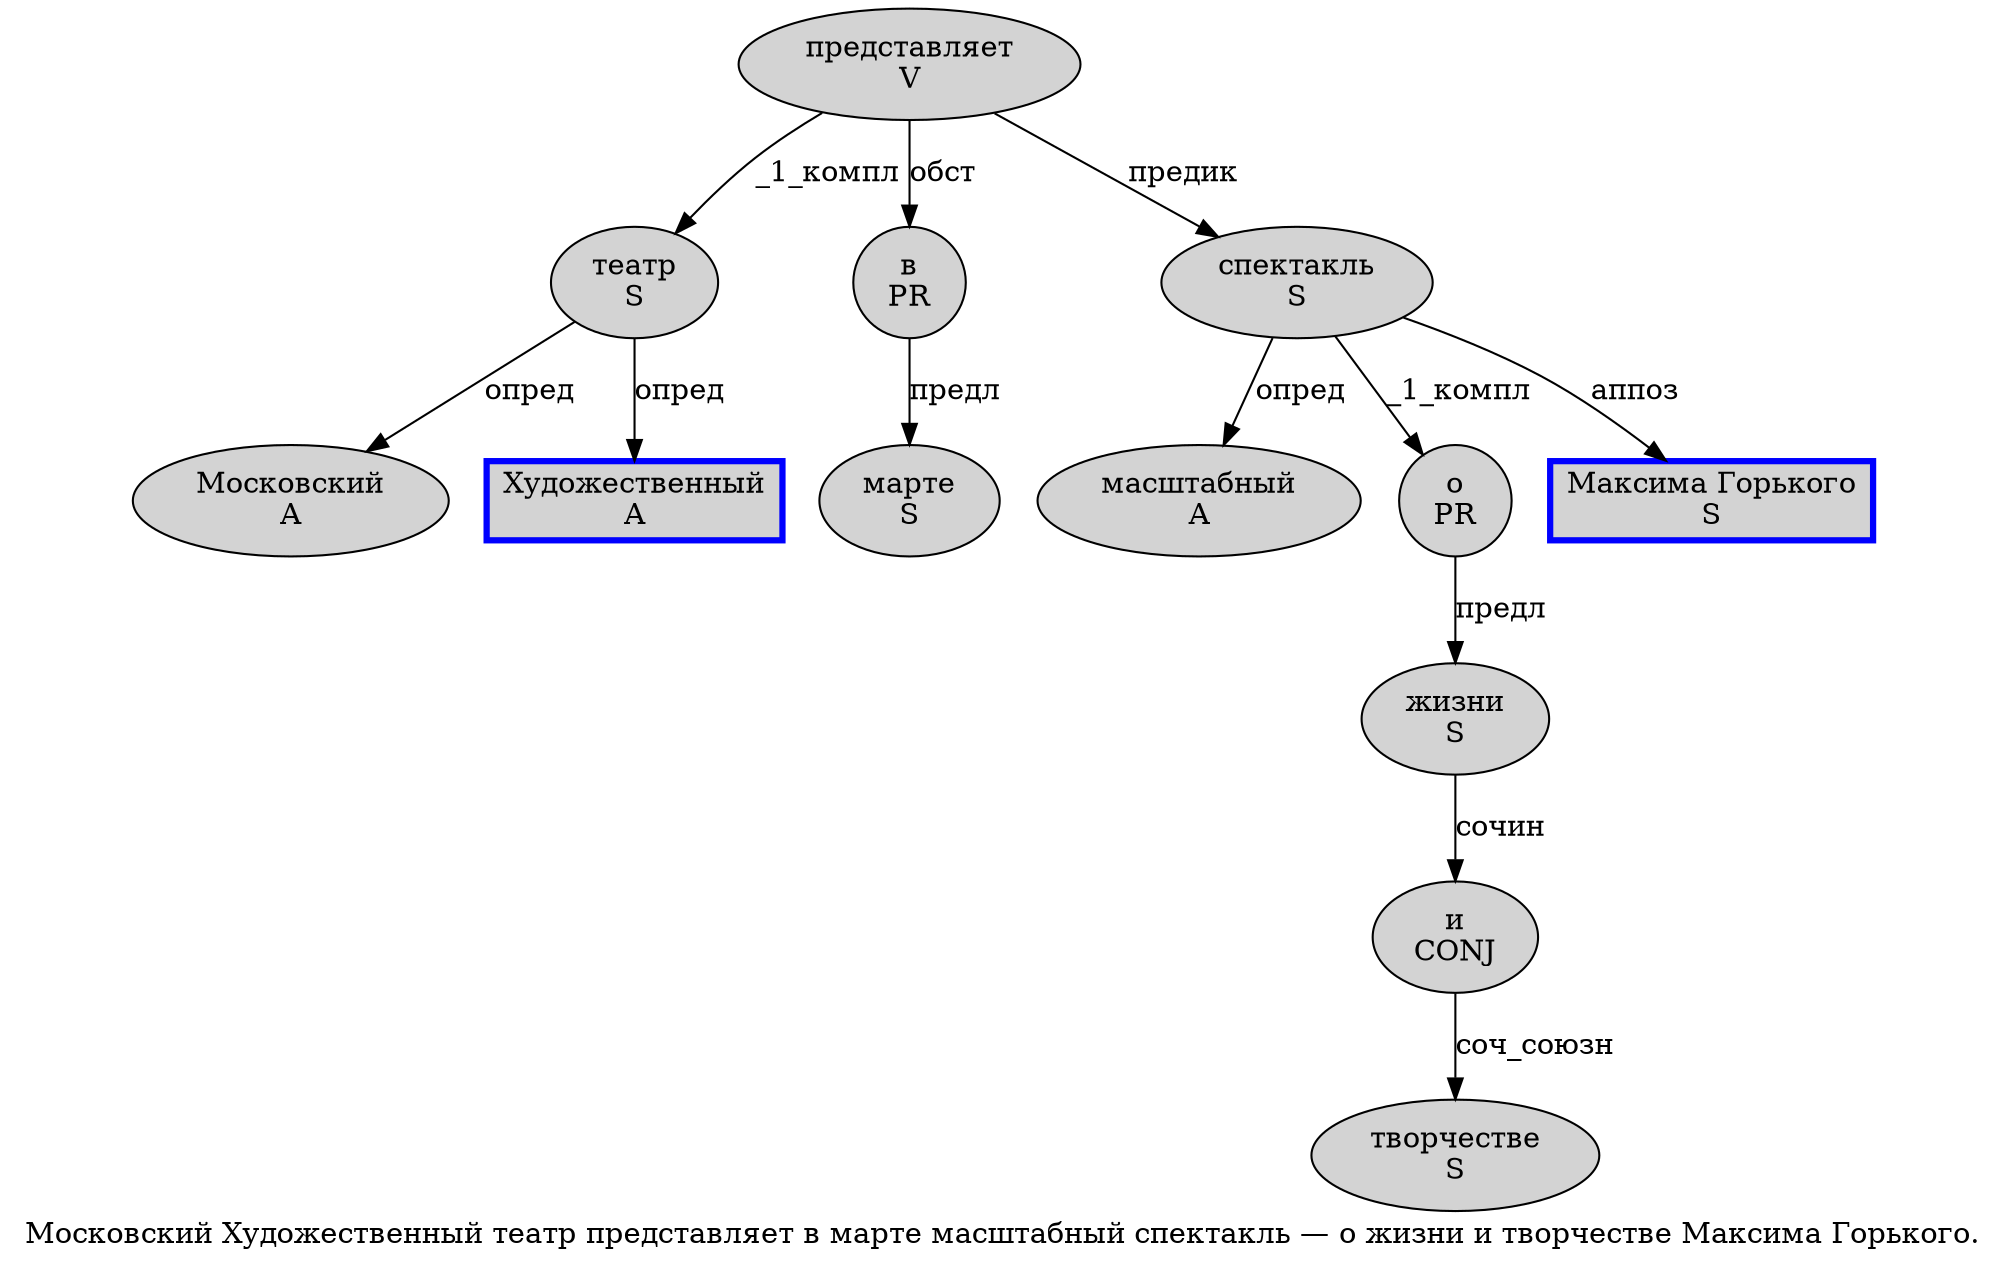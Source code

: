 digraph SENTENCE_146 {
	graph [label="Московский Художественный театр представляет в марте масштабный спектакль — о жизни и творчестве Максима Горького."]
	node [style=filled]
		0 [label="Московский
A" color="" fillcolor=lightgray penwidth=1 shape=ellipse]
		1 [label="Художественный
A" color=blue fillcolor=lightgray penwidth=3 shape=box]
		2 [label="театр
S" color="" fillcolor=lightgray penwidth=1 shape=ellipse]
		3 [label="представляет
V" color="" fillcolor=lightgray penwidth=1 shape=ellipse]
		4 [label="в
PR" color="" fillcolor=lightgray penwidth=1 shape=ellipse]
		5 [label="марте
S" color="" fillcolor=lightgray penwidth=1 shape=ellipse]
		6 [label="масштабный
A" color="" fillcolor=lightgray penwidth=1 shape=ellipse]
		7 [label="спектакль
S" color="" fillcolor=lightgray penwidth=1 shape=ellipse]
		9 [label="о
PR" color="" fillcolor=lightgray penwidth=1 shape=ellipse]
		10 [label="жизни
S" color="" fillcolor=lightgray penwidth=1 shape=ellipse]
		11 [label="и
CONJ" color="" fillcolor=lightgray penwidth=1 shape=ellipse]
		12 [label="творчестве
S" color="" fillcolor=lightgray penwidth=1 shape=ellipse]
		13 [label="Максима Горького
S" color=blue fillcolor=lightgray penwidth=3 shape=box]
			4 -> 5 [label="предл"]
			10 -> 11 [label="сочин"]
			9 -> 10 [label="предл"]
			3 -> 2 [label="_1_компл"]
			3 -> 4 [label="обст"]
			3 -> 7 [label="предик"]
			7 -> 6 [label="опред"]
			7 -> 9 [label="_1_компл"]
			7 -> 13 [label="аппоз"]
			2 -> 0 [label="опред"]
			2 -> 1 [label="опред"]
			11 -> 12 [label="соч_союзн"]
}